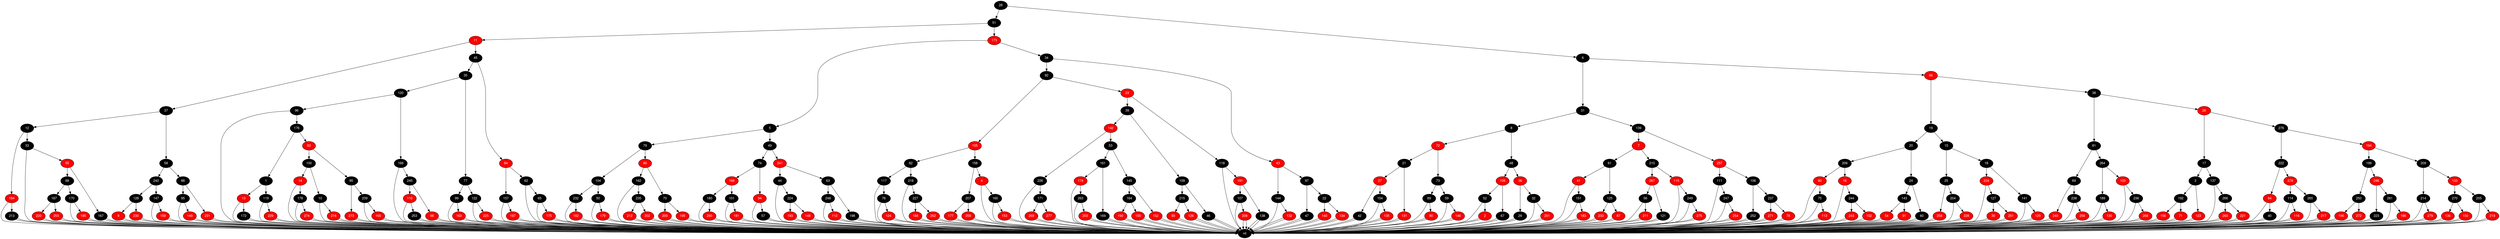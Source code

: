 digraph RB_Teste {
	node [fontname="Helvetica,Arial,sans-serif" style="filled"]
	edge [fontname="Helvetica,Arial,sans-serif" color="black"]

	{
		node [fillcolor=" black" fontcolor=" white"] nil 
		node [fillcolor=" black" fontcolor=" white"] 28 
		node [fillcolor=" black" fontcolor=" white"] 51 
		node [fillcolor=" red" fontcolor=" white"] 11 
		node [fillcolor=" black" fontcolor=" white"] 37 
		node [fillcolor=" black" fontcolor=" white"] 12 
		node [fillcolor=" red" fontcolor=" white"] 184 
		node [fillcolor=" black" fontcolor=" white"] 213 
		node [fillcolor=" black" fontcolor=" white"] 33 
		node [fillcolor=" red" fontcolor=" white"] 55 
		node [fillcolor=" black" fontcolor=" white"] 68 
		node [fillcolor=" black" fontcolor=" white"] 187 
		node [fillcolor=" red" fontcolor=" white"] 220 
		node [fillcolor=" red" fontcolor=" white"] 255 
		node [fillcolor=" black" fontcolor=" white"] 170 
		node [fillcolor=" red" fontcolor=" white"] 185 
		node [fillcolor=" black" fontcolor=" white"] 167 
		node [fillcolor=" black" fontcolor=" white"] 58 
		node [fillcolor=" black" fontcolor=" white"] 242 
		node [fillcolor=" black" fontcolor=" white"] 128 
		node [fillcolor=" red" fontcolor=" white"] 9 
		node [fillcolor=" red" fontcolor=" white"] 230 
		node [fillcolor=" black" fontcolor=" white"] 147 
		node [fillcolor=" red" fontcolor=" white"] 159 
		node [fillcolor=" black" fontcolor=" white"] 88 
		node [fillcolor=" black" fontcolor=" white"] 95 
		node [fillcolor=" red" fontcolor=" white"] 149 
		node [fillcolor=" red" fontcolor=" white"] 231 
		node [fillcolor=" black" fontcolor=" white"] 45 
		node [fillcolor=" black" fontcolor=" white"] 35 
		node [fillcolor=" black" fontcolor=" white"] 120 
		node [fillcolor=" black" fontcolor=" white"] 96 
		node [fillcolor=" black" fontcolor=" white"] 176 
		node [fillcolor=" black" fontcolor=" white"] 1 
		node [fillcolor=" red" fontcolor=" white"] 13 
		node [fillcolor=" black" fontcolor=" white"] 172 
		node [fillcolor=" black" fontcolor=" white"] 119 
		node [fillcolor=" red" fontcolor=" white"] 229 
		node [fillcolor=" red" fontcolor=" white"] 83 
		node [fillcolor=" black" fontcolor=" white"] 100 
		node [fillcolor=" red" fontcolor=" white"] 14 
		node [fillcolor=" black" fontcolor=" white"] 178 
		node [fillcolor=" red" fontcolor=" white"] 274 
		node [fillcolor=" black" fontcolor=" white"] 10 
		node [fillcolor=" red" fontcolor=" white"] 216 
		node [fillcolor=" black" fontcolor=" white"] 85 
		node [fillcolor=" red" fontcolor=" white"] 273 
		node [fillcolor=" black" fontcolor=" white"] 239 
		node [fillcolor=" red" fontcolor=" white"] 165 
		node [fillcolor=" black" fontcolor=" white"] 166 
		node [fillcolor=" black" fontcolor=" white"] 245 
		node [fillcolor=" red" fontcolor=" white"] 110 
		node [fillcolor=" black" fontcolor=" white"] 253 
		node [fillcolor=" red" fontcolor=" white"] 98 
		node [fillcolor=" black" fontcolor=" white"] 77 
		node [fillcolor=" black" fontcolor=" white"] 99 
		node [fillcolor=" red" fontcolor=" white"] 163 
		node [fillcolor=" black" fontcolor=" white"] 122 
		node [fillcolor=" red" fontcolor=" white"] 225 
		node [fillcolor=" red" fontcolor=" white"] 84 
		node [fillcolor=" black" fontcolor=" white"] 157 
		node [fillcolor=" red" fontcolor=" white"] 197 
		node [fillcolor=" black" fontcolor=" white"] 62 
		node [fillcolor=" black" fontcolor=" white"] 65 
		node [fillcolor=" red" fontcolor=" white"] 175 
		node [fillcolor=" red" fontcolor=" white"] 173 
		node [fillcolor=" black" fontcolor=" white"] 5 
		node [fillcolor=" black" fontcolor=" white"] 79 
		node [fillcolor=" black" fontcolor=" white"] 104 
		node [fillcolor=" black" fontcolor=" white"] 232 
		node [fillcolor=" red" fontcolor=" white"] 182 
		node [fillcolor=" black" fontcolor=" white"] 50 
		node [fillcolor=" red" fontcolor=" white"] 179 
		node [fillcolor=" red" fontcolor=" white"] 86 
		node [fillcolor=" black" fontcolor=" white"] 162 
		node [fillcolor=" black" fontcolor=" white"] 235 
		node [fillcolor=" red" fontcolor=" white"] 212 
		node [fillcolor=" red" fontcolor=" white"] 202 
		node [fillcolor=" black" fontcolor=" white"] 70 
		node [fillcolor=" red" fontcolor=" white"] 200 
		node [fillcolor=" red" fontcolor=" white"] 195 
		node [fillcolor=" black" fontcolor=" white"] 49 
		node [fillcolor=" black" fontcolor=" white"] 74 
		node [fillcolor=" red" fontcolor=" white"] 168 
		node [fillcolor=" black" fontcolor=" white"] 180 
		node [fillcolor=" red" fontcolor=" white"] 280 
		node [fillcolor=" black" fontcolor=" white"] 101 
		node [fillcolor=" red" fontcolor=" white"] 181 
		node [fillcolor=" red" fontcolor=" white"] 94 
		node [fillcolor=" black" fontcolor=" white"] 57 
		node [fillcolor=" red" fontcolor=" white"] 241 
		node [fillcolor=" black" fontcolor=" white"] 44 
		node [fillcolor=" black" fontcolor=" white"] 224 
		node [fillcolor=" red" fontcolor=" white"] 193 
		node [fillcolor=" red" fontcolor=" white"] 148 
		node [fillcolor=" black" fontcolor=" white"] 63 
		node [fillcolor=" black" fontcolor=" white"] 248 
		node [fillcolor=" red" fontcolor=" white"] 112 
		node [fillcolor=" black" fontcolor=" white"] 198 
		node [fillcolor=" black" fontcolor=" white"] 34 
		node [fillcolor=" black" fontcolor=" white"] 92 
		node [fillcolor=" red" fontcolor=" white"] 105 
		node [fillcolor=" black" fontcolor=" white"] 82 
		node [fillcolor=" black" fontcolor=" white"] 117 
		node [fillcolor=" black" fontcolor=" white"] 76 
		node [fillcolor=" red" fontcolor=" white"] 124 
		node [fillcolor=" black" fontcolor=" white"] 218 
		node [fillcolor=" black" fontcolor=" white"] 227 
		node [fillcolor=" red" fontcolor=" white"] 188 
		node [fillcolor=" red" fontcolor=" white"] 262 
		node [fillcolor=" black" fontcolor=" white"] 158 
		node [fillcolor=" black" fontcolor=" white"] 207 
		node [fillcolor=" red" fontcolor=" white"] 177 
		node [fillcolor=" red" fontcolor=" white"] 259 
		node [fillcolor=" red" fontcolor=" white"] 4 
		node [fillcolor=" black" fontcolor=" white"] 160 
		node [fillcolor=" red" fontcolor=" white"] 153 
		node [fillcolor=" red" fontcolor=" white"] 23 
		node [fillcolor=" black" fontcolor=" white"] 39 
		node [fillcolor=" red" fontcolor=" white"] 142 
		node [fillcolor=" black" fontcolor=" white"] 226 
		node [fillcolor=" black" fontcolor=" white"] 171 
		node [fillcolor=" red" fontcolor=" white"] 269 
		node [fillcolor=" red" fontcolor=" white"] 277 
		node [fillcolor=" black" fontcolor=" white"] 53 
		node [fillcolor=" black" fontcolor=" white"] 161 
		node [fillcolor=" red" fontcolor=" white"] 174 
		node [fillcolor=" black" fontcolor=" white"] 263 
		node [fillcolor=" red" fontcolor=" white"] 203 
		node [fillcolor=" black" fontcolor=" white"] 169 
		node [fillcolor=" black" fontcolor=" white"] 145 
		node [fillcolor=" black" fontcolor=" white"] 164 
		node [fillcolor=" red" fontcolor=" white"] 190 
		node [fillcolor=" red" fontcolor=" white"] 155 
		node [fillcolor=" red" fontcolor=" white"] 152 
		node [fillcolor=" black" fontcolor=" white"] 109 
		node [fillcolor=" black" fontcolor=" white"] 215 
		node [fillcolor=" red" fontcolor=" white"] 93 
		node [fillcolor=" red" fontcolor=" white"] 126 
		node [fillcolor=" black" fontcolor=" white"] 46 
		node [fillcolor=" black" fontcolor=" white"] 118 
		node [fillcolor=" red" fontcolor=" white"] 191 
		node [fillcolor=" black" fontcolor=" white"] 107 
		node [fillcolor=" red" fontcolor=" white"] 208 
		node [fillcolor=" black" fontcolor=" white"] 138 
		node [fillcolor=" red" fontcolor=" white"] 43 
		node [fillcolor=" black" fontcolor=" white"] 144 
		node [fillcolor=" red" fontcolor=" white"] 132 
		node [fillcolor=" black" fontcolor=" white"] 97 
		node [fillcolor=" black" fontcolor=" white"] 47 
		node [fillcolor=" black" fontcolor=" white"] 22 
		node [fillcolor=" red" fontcolor=" white"] 140 
		node [fillcolor=" red" fontcolor=" white"] 134 
		node [fillcolor=" black" fontcolor=" white"] 6 
		node [fillcolor=" black" fontcolor=" white"] 31 
		node [fillcolor=" black" fontcolor=" white"] 8 
		node [fillcolor=" red" fontcolor=" white"] 72 
		node [fillcolor=" black" fontcolor=" white"] 21 
		node [fillcolor=" red" fontcolor=" white"] 27 
		node [fillcolor=" black" fontcolor=" white"] 42 
		node [fillcolor=" black" fontcolor=" white"] 154 
		node [fillcolor=" red" fontcolor=" white"] 135 
		node [fillcolor=" red" fontcolor=" white"] 131 
		node [fillcolor=" black" fontcolor=" white"] 73 
		node [fillcolor=" black" fontcolor=" white"] 89 
		node [fillcolor=" red" fontcolor=" white"] 90 
		node [fillcolor=" black" fontcolor=" white"] 59 
		node [fillcolor=" red" fontcolor=" white"] 146 
		node [fillcolor=" black" fontcolor=" white"] 48 
		node [fillcolor=" red" fontcolor=" white"] 108 
		node [fillcolor=" black" fontcolor=" white"] 52 
		node [fillcolor=" red" fontcolor=" white"] 2 
		node [fillcolor=" black" fontcolor=" white"] 67 
		node [fillcolor=" red" fontcolor=" white"] 36 
		node [fillcolor=" black" fontcolor=" white"] 29 
		node [fillcolor=" black" fontcolor=" white"] 32 
		node [fillcolor=" red" fontcolor=" white"] 201 
		node [fillcolor=" black" fontcolor=" white"] 139 
		node [fillcolor=" red" fontcolor=" white"] 7 
		node [fillcolor=" black" fontcolor=" white"] 61 
		node [fillcolor=" red" fontcolor=" white"] 41 
		node [fillcolor=" black" fontcolor=" white"] 151 
		node [fillcolor=" red" fontcolor=" white"] 183 
		node [fillcolor=" black" fontcolor=" white"] 125 
		node [fillcolor=" red" fontcolor=" white"] 233 
		node [fillcolor=" red" fontcolor=" white"] 87 
		node [fillcolor=" black" fontcolor=" white"] 210 
		node [fillcolor=" red" fontcolor=" white"] 267 
		node [fillcolor=" black" fontcolor=" white"] 56 
		node [fillcolor=" red" fontcolor=" white"] 211 
		node [fillcolor=" black" fontcolor=" white"] 121 
		node [fillcolor=" red" fontcolor=" white"] 115 
		node [fillcolor=" black" fontcolor=" white"] 249 
		node [fillcolor=" red" fontcolor=" white"] 275 
		node [fillcolor=" red" fontcolor=" white"] 257 
		node [fillcolor=" black" fontcolor=" white"] 111 
		node [fillcolor=" black" fontcolor=" white"] 247 
		node [fillcolor=" red" fontcolor=" white"] 254 
		node [fillcolor=" black" fontcolor=" white"] 106 
		node [fillcolor=" black" fontcolor=" white"] 252 
		node [fillcolor=" black" fontcolor=" white"] 237 
		node [fillcolor=" red" fontcolor=" white"] 271 
		node [fillcolor=" red" fontcolor=" white"] 78 
		node [fillcolor=" red" fontcolor=" white"] 66 
		node [fillcolor=" black" fontcolor=" white"] 19 
		node [fillcolor=" black" fontcolor=" white"] 20 
		node [fillcolor=" black" fontcolor=" white"] 206 
		node [fillcolor=" red" fontcolor=" white"] 80 
		node [fillcolor=" black" fontcolor=" white"] 75 
		node [fillcolor=" red" fontcolor=" white"] 113 
		node [fillcolor=" red" fontcolor=" white"] 16 
		node [fillcolor=" black" fontcolor=" white"] 244 
		node [fillcolor=" red" fontcolor=" white"] 243 
		node [fillcolor=" red" fontcolor=" white"] 102 
		node [fillcolor=" black" fontcolor=" white"] 24 
		node [fillcolor=" black" fontcolor=" white"] 143 
		node [fillcolor=" red" fontcolor=" white"] 54 
		node [fillcolor=" red" fontcolor=" white"] 91 
		node [fillcolor=" black" fontcolor=" white"] 60 
		node [fillcolor=" black" fontcolor=" white"] 15 
		node [fillcolor=" black" fontcolor=" white"] 25 
		node [fillcolor=" red" fontcolor=" white"] 258 
		node [fillcolor=" black" fontcolor=" white"] 204 
		node [fillcolor=" red" fontcolor=" white"] 228 
		node [fillcolor=" black" fontcolor=" white"] 18 
		node [fillcolor=" red" fontcolor=" white"] 234 
		node [fillcolor=" black" fontcolor=" white"] 127 
		node [fillcolor=" red" fontcolor=" white"] 30 
		node [fillcolor=" red" fontcolor=" white"] 251 
		node [fillcolor=" black" fontcolor=" white"] 141 
		node [fillcolor=" red" fontcolor=" white"] 129 
		node [fillcolor=" black" fontcolor=" white"] 38 
		node [fillcolor=" black" fontcolor=" white"] 81 
		node [fillcolor=" black" fontcolor=" white"] 69 
		node [fillcolor=" red" fontcolor=" white"] 240 
		node [fillcolor=" black" fontcolor=" white"] 238 
		node [fillcolor=" red" fontcolor=" white"] 256 
		node [fillcolor=" black" fontcolor=" white"] 264 
		node [fillcolor=" black" fontcolor=" white"] 189 
		node [fillcolor=" red" fontcolor=" white"] 130 
		node [fillcolor=" red" fontcolor=" white"] 103 
		node [fillcolor=" black" fontcolor=" white"] 236 
		node [fillcolor=" red" fontcolor=" white"] 268 
		node [fillcolor=" red" fontcolor=" white"] 26 
		node [fillcolor=" black" fontcolor=" white"] 17 
		node [fillcolor=" black" fontcolor=" white"] 3 
		node [fillcolor=" black" fontcolor=" white"] 192 
		node [fillcolor=" red" fontcolor=" white"] 156 
		node [fillcolor=" red" fontcolor=" white"] 71 
		node [fillcolor=" red" fontcolor=" white"] 123 
		node [fillcolor=" black" fontcolor=" white"] 137 
		node [fillcolor=" black" fontcolor=" white"] 266 
		node [fillcolor=" red" fontcolor=" white"] 260 
		node [fillcolor=" red" fontcolor=" white"] 221 
		node [fillcolor=" black" fontcolor=" white"] 276 
		node [fillcolor=" black" fontcolor=" white"] 222 
		node [fillcolor=" red" fontcolor=" white"] 64 
		node [fillcolor=" black" fontcolor=" white"] 40 
		node [fillcolor=" red" fontcolor=" white"] 278 
		node [fillcolor=" black" fontcolor=" white"] 114 
		node [fillcolor=" red" fontcolor=" white"] 116 
		node [fillcolor=" black" fontcolor=" white"] 265 
		node [fillcolor=" red" fontcolor=" white"] 217 
		node [fillcolor=" red" fontcolor=" white"] 194 
		node [fillcolor=" black" fontcolor=" white"] 199 
		node [fillcolor=" black" fontcolor=" white"] 250 
		node [fillcolor=" red" fontcolor=" white"] 196 
		node [fillcolor=" red" fontcolor=" white"] 272 
		node [fillcolor=" red" fontcolor=" white"] 246 
		node [fillcolor=" black" fontcolor=" white"] 223 
		node [fillcolor=" black" fontcolor=" white"] 261 
		node [fillcolor=" red" fontcolor=" white"] 186 
		node [fillcolor=" black" fontcolor=" white"] 209 
		node [fillcolor=" black" fontcolor=" white"] 214 
		node [fillcolor=" red" fontcolor=" white"] 279 
		node [fillcolor=" red" fontcolor=" white"] 133 
		node [fillcolor=" black" fontcolor=" white"] 270 
		node [fillcolor=" red" fontcolor=" white"] 136 
		node [fillcolor=" red" fontcolor=" white"] 150 
		node [fillcolor=" black" fontcolor=" white"] 205 
		node [fillcolor=" red" fontcolor=" white"] 219 
	}

	28 -> 51 
	28 -> 6 
	51 -> 11 
	51 -> 173 
	11 -> 37 
	11 -> 45 
	37 -> 12 
	37 -> 58 
	12 -> 184 
	12 -> 33 
	184 -> 213 
	184 -> nil 
	213 -> nil 
	213 -> nil 
	33 -> 55 
	33 -> nil 
	55 -> 68 
	55 -> 167 
	68 -> 187 
	68 -> 170 
	187 -> 220 
	187 -> 255 
	220 -> nil 
	220 -> nil 
	255 -> nil 
	255 -> nil 
	170 -> 185 
	170 -> nil 
	185 -> nil 
	185 -> nil 
	167 -> nil 
	167 -> nil 
	58 -> 242 
	58 -> 88 
	242 -> 128 
	242 -> 147 
	128 -> 9 
	128 -> 230 
	9 -> nil 
	9 -> nil 
	230 -> nil 
	230 -> nil 
	147 -> 159 
	147 -> nil 
	159 -> nil 
	159 -> nil 
	88 -> 95 
	88 -> 231 
	95 -> 149 
	95 -> nil 
	149 -> nil 
	149 -> nil 
	231 -> nil 
	231 -> nil 
	45 -> 35 
	45 -> 84 
	35 -> 120 
	35 -> 77 
	120 -> 96 
	120 -> 166 
	96 -> 176 
	96 -> nil 
	176 -> 1 
	176 -> 83 
	1 -> 13 
	1 -> 119 
	13 -> 172 
	13 -> nil 
	172 -> nil 
	172 -> nil 
	119 -> 229 
	119 -> nil 
	229 -> nil 
	229 -> nil 
	83 -> 100 
	83 -> 85 
	100 -> 14 
	100 -> 10 
	14 -> 178 
	14 -> nil 
	178 -> 274 
	178 -> nil 
	274 -> nil 
	274 -> nil 
	10 -> 216 
	10 -> nil 
	216 -> nil 
	216 -> nil 
	85 -> 273 
	85 -> 239 
	273 -> nil 
	273 -> nil 
	239 -> 165 
	239 -> nil 
	165 -> nil 
	165 -> nil 
	166 -> 245 
	166 -> nil 
	245 -> 110 
	245 -> 98 
	110 -> 253 
	110 -> nil 
	253 -> nil 
	253 -> nil 
	98 -> nil 
	98 -> nil 
	77 -> 99 
	77 -> 122 
	99 -> 163 
	99 -> nil 
	163 -> nil 
	163 -> nil 
	122 -> 225 
	122 -> nil 
	225 -> nil 
	225 -> nil 
	84 -> 157 
	84 -> 62 
	157 -> 197 
	157 -> nil 
	197 -> nil 
	197 -> nil 
	62 -> 65 
	62 -> nil 
	65 -> 175 
	65 -> nil 
	175 -> nil 
	175 -> nil 
	173 -> 5 
	173 -> 34 
	5 -> 79 
	5 -> 49 
	79 -> 104 
	79 -> 86 
	104 -> 232 
	104 -> 50 
	232 -> 182 
	232 -> nil 
	182 -> nil 
	182 -> nil 
	50 -> 179 
	50 -> nil 
	179 -> nil 
	179 -> nil 
	86 -> 162 
	86 -> 70 
	162 -> 235 
	162 -> nil 
	235 -> 212 
	235 -> 202 
	212 -> nil 
	212 -> nil 
	202 -> nil 
	202 -> nil 
	70 -> 200 
	70 -> 195 
	200 -> nil 
	200 -> nil 
	195 -> nil 
	195 -> nil 
	49 -> 74 
	49 -> 241 
	74 -> 168 
	74 -> 94 
	168 -> 180 
	168 -> 101 
	180 -> 280 
	180 -> nil 
	280 -> nil 
	280 -> nil 
	101 -> 181 
	101 -> nil 
	181 -> nil 
	181 -> nil 
	94 -> 57 
	94 -> nil 
	57 -> nil 
	57 -> nil 
	241 -> 44 
	241 -> 63 
	44 -> 224 
	44 -> nil 
	224 -> 193 
	224 -> 148 
	193 -> nil 
	193 -> nil 
	148 -> nil 
	148 -> nil 
	63 -> 248 
	63 -> 198 
	248 -> 112 
	248 -> nil 
	112 -> nil 
	112 -> nil 
	198 -> nil 
	198 -> nil 
	34 -> 92 
	34 -> 43 
	92 -> 105 
	92 -> 23 
	105 -> 82 
	105 -> 158 
	82 -> 117 
	82 -> 218 
	117 -> 76 
	117 -> nil 
	76 -> 124 
	76 -> nil 
	124 -> nil 
	124 -> nil 
	218 -> 227 
	218 -> nil 
	227 -> 188 
	227 -> 262 
	188 -> nil 
	188 -> nil 
	262 -> nil 
	262 -> nil 
	158 -> 207 
	158 -> 4 
	207 -> 177 
	207 -> 259 
	177 -> nil 
	177 -> nil 
	259 -> nil 
	259 -> nil 
	4 -> 160 
	4 -> nil 
	160 -> 153 
	160 -> nil 
	153 -> nil 
	153 -> nil 
	23 -> 39 
	23 -> 118 
	39 -> 142 
	39 -> 109 
	142 -> 226 
	142 -> 53 
	226 -> 171 
	226 -> nil 
	171 -> 269 
	171 -> 277 
	269 -> nil 
	269 -> nil 
	277 -> nil 
	277 -> nil 
	53 -> 161 
	53 -> 145 
	161 -> 174 
	161 -> 169 
	174 -> 263 
	174 -> nil 
	263 -> 203 
	263 -> nil 
	203 -> nil 
	203 -> nil 
	169 -> nil 
	169 -> nil 
	145 -> 164 
	145 -> 152 
	164 -> 190 
	164 -> 155 
	190 -> nil 
	190 -> nil 
	155 -> nil 
	155 -> nil 
	152 -> nil 
	152 -> nil 
	109 -> 215 
	109 -> 46 
	215 -> 93 
	215 -> 126 
	93 -> nil 
	93 -> nil 
	126 -> nil 
	126 -> nil 
	46 -> nil 
	46 -> nil 
	118 -> 191 
	118 -> nil 
	191 -> 107 
	191 -> 138 
	107 -> 208 
	107 -> nil 
	208 -> nil 
	208 -> nil 
	138 -> nil 
	138 -> nil 
	43 -> 144 
	43 -> 97 
	144 -> 132 
	144 -> nil 
	132 -> nil 
	132 -> nil 
	97 -> 47 
	97 -> 22 
	47 -> nil 
	47 -> nil 
	22 -> 140 
	22 -> 134 
	140 -> nil 
	140 -> nil 
	134 -> nil 
	134 -> nil 
	6 -> 31 
	6 -> 66 
	31 -> 8 
	31 -> 139 
	8 -> 72 
	8 -> 48 
	72 -> 21 
	72 -> 73 
	21 -> 27 
	21 -> 131 
	27 -> 42 
	27 -> 154 
	42 -> nil 
	42 -> nil 
	154 -> 135 
	154 -> nil 
	135 -> nil 
	135 -> nil 
	131 -> nil 
	131 -> nil 
	73 -> 89 
	73 -> 59 
	89 -> 90 
	89 -> nil 
	90 -> nil 
	90 -> nil 
	59 -> 146 
	59 -> nil 
	146 -> nil 
	146 -> nil 
	48 -> 108 
	48 -> 36 
	108 -> 52 
	108 -> 67 
	52 -> 2 
	52 -> nil 
	2 -> nil 
	2 -> nil 
	67 -> nil 
	67 -> nil 
	36 -> 29 
	36 -> 32 
	29 -> nil 
	29 -> nil 
	32 -> 201 
	32 -> nil 
	201 -> nil 
	201 -> nil 
	139 -> 7 
	139 -> 257 
	7 -> 61 
	7 -> 210 
	61 -> 41 
	61 -> 125 
	41 -> 151 
	41 -> nil 
	151 -> 183 
	151 -> nil 
	183 -> nil 
	183 -> nil 
	125 -> 233 
	125 -> 87 
	233 -> nil 
	233 -> nil 
	87 -> nil 
	87 -> nil 
	210 -> 267 
	210 -> 115 
	267 -> 56 
	267 -> 121 
	56 -> 211 
	56 -> nil 
	211 -> nil 
	211 -> nil 
	121 -> nil 
	121 -> nil 
	115 -> 249 
	115 -> nil 
	249 -> 275 
	249 -> nil 
	275 -> nil 
	275 -> nil 
	257 -> 111 
	257 -> 106 
	111 -> 247 
	111 -> nil 
	247 -> 254 
	247 -> nil 
	254 -> nil 
	254 -> nil 
	106 -> 252 
	106 -> 237 
	252 -> nil 
	252 -> nil 
	237 -> 271 
	237 -> 78 
	271 -> nil 
	271 -> nil 
	78 -> nil 
	78 -> nil 
	66 -> 19 
	66 -> 38 
	19 -> 20 
	19 -> 15 
	20 -> 206 
	20 -> 24 
	206 -> 80 
	206 -> 16 
	80 -> 75 
	80 -> nil 
	75 -> 113 
	75 -> nil 
	113 -> nil 
	113 -> nil 
	16 -> 244 
	16 -> nil 
	244 -> 243 
	244 -> 102 
	243 -> nil 
	243 -> nil 
	102 -> nil 
	102 -> nil 
	24 -> 143 
	24 -> 60 
	143 -> 54 
	143 -> 91 
	54 -> nil 
	54 -> nil 
	91 -> nil 
	91 -> nil 
	60 -> nil 
	60 -> nil 
	15 -> 25 
	15 -> 18 
	25 -> 258 
	25 -> 204 
	258 -> nil 
	258 -> nil 
	204 -> 228 
	204 -> nil 
	228 -> nil 
	228 -> nil 
	18 -> 234 
	18 -> 141 
	234 -> 127 
	234 -> nil 
	127 -> 30 
	127 -> 251 
	30 -> nil 
	30 -> nil 
	251 -> nil 
	251 -> nil 
	141 -> 129 
	141 -> nil 
	129 -> nil 
	129 -> nil 
	38 -> 81 
	38 -> 26 
	81 -> 69 
	81 -> 264 
	69 -> 240 
	69 -> 238 
	240 -> nil 
	240 -> nil 
	238 -> 256 
	238 -> nil 
	256 -> nil 
	256 -> nil 
	264 -> 189 
	264 -> 103 
	189 -> 130 
	189 -> nil 
	130 -> nil 
	130 -> nil 
	103 -> 236 
	103 -> nil 
	236 -> 268 
	236 -> nil 
	268 -> nil 
	268 -> nil 
	26 -> 17 
	26 -> 276 
	17 -> 3 
	17 -> 137 
	3 -> 192 
	3 -> 123 
	192 -> 156 
	192 -> 71 
	156 -> nil 
	156 -> nil 
	71 -> nil 
	71 -> nil 
	123 -> nil 
	123 -> nil 
	137 -> 266 
	137 -> nil 
	266 -> 260 
	266 -> 221 
	260 -> nil 
	260 -> nil 
	221 -> nil 
	221 -> nil 
	276 -> 222 
	276 -> 194 
	222 -> 64 
	222 -> 278 
	64 -> 40 
	64 -> nil 
	40 -> nil 
	40 -> nil 
	278 -> 114 
	278 -> 265 
	114 -> 116 
	114 -> nil 
	116 -> nil 
	116 -> nil 
	265 -> 217 
	265 -> nil 
	217 -> nil 
	217 -> nil 
	194 -> 199 
	194 -> 209 
	199 -> 250 
	199 -> 246 
	250 -> 196 
	250 -> 272 
	196 -> nil 
	196 -> nil 
	272 -> nil 
	272 -> nil 
	246 -> 223 
	246 -> 261 
	223 -> nil 
	223 -> nil 
	261 -> 186 
	261 -> nil 
	186 -> nil 
	186 -> nil 
	209 -> 214 
	209 -> 133 
	214 -> 279 
	214 -> nil 
	279 -> nil 
	279 -> nil 
	133 -> 270 
	133 -> 205 
	270 -> 136 
	270 -> 150 
	136 -> nil 
	136 -> nil 
	150 -> nil 
	150 -> nil 
	205 -> 219 
	205 -> nil 
	219 -> nil 
	219 -> nil 
}
